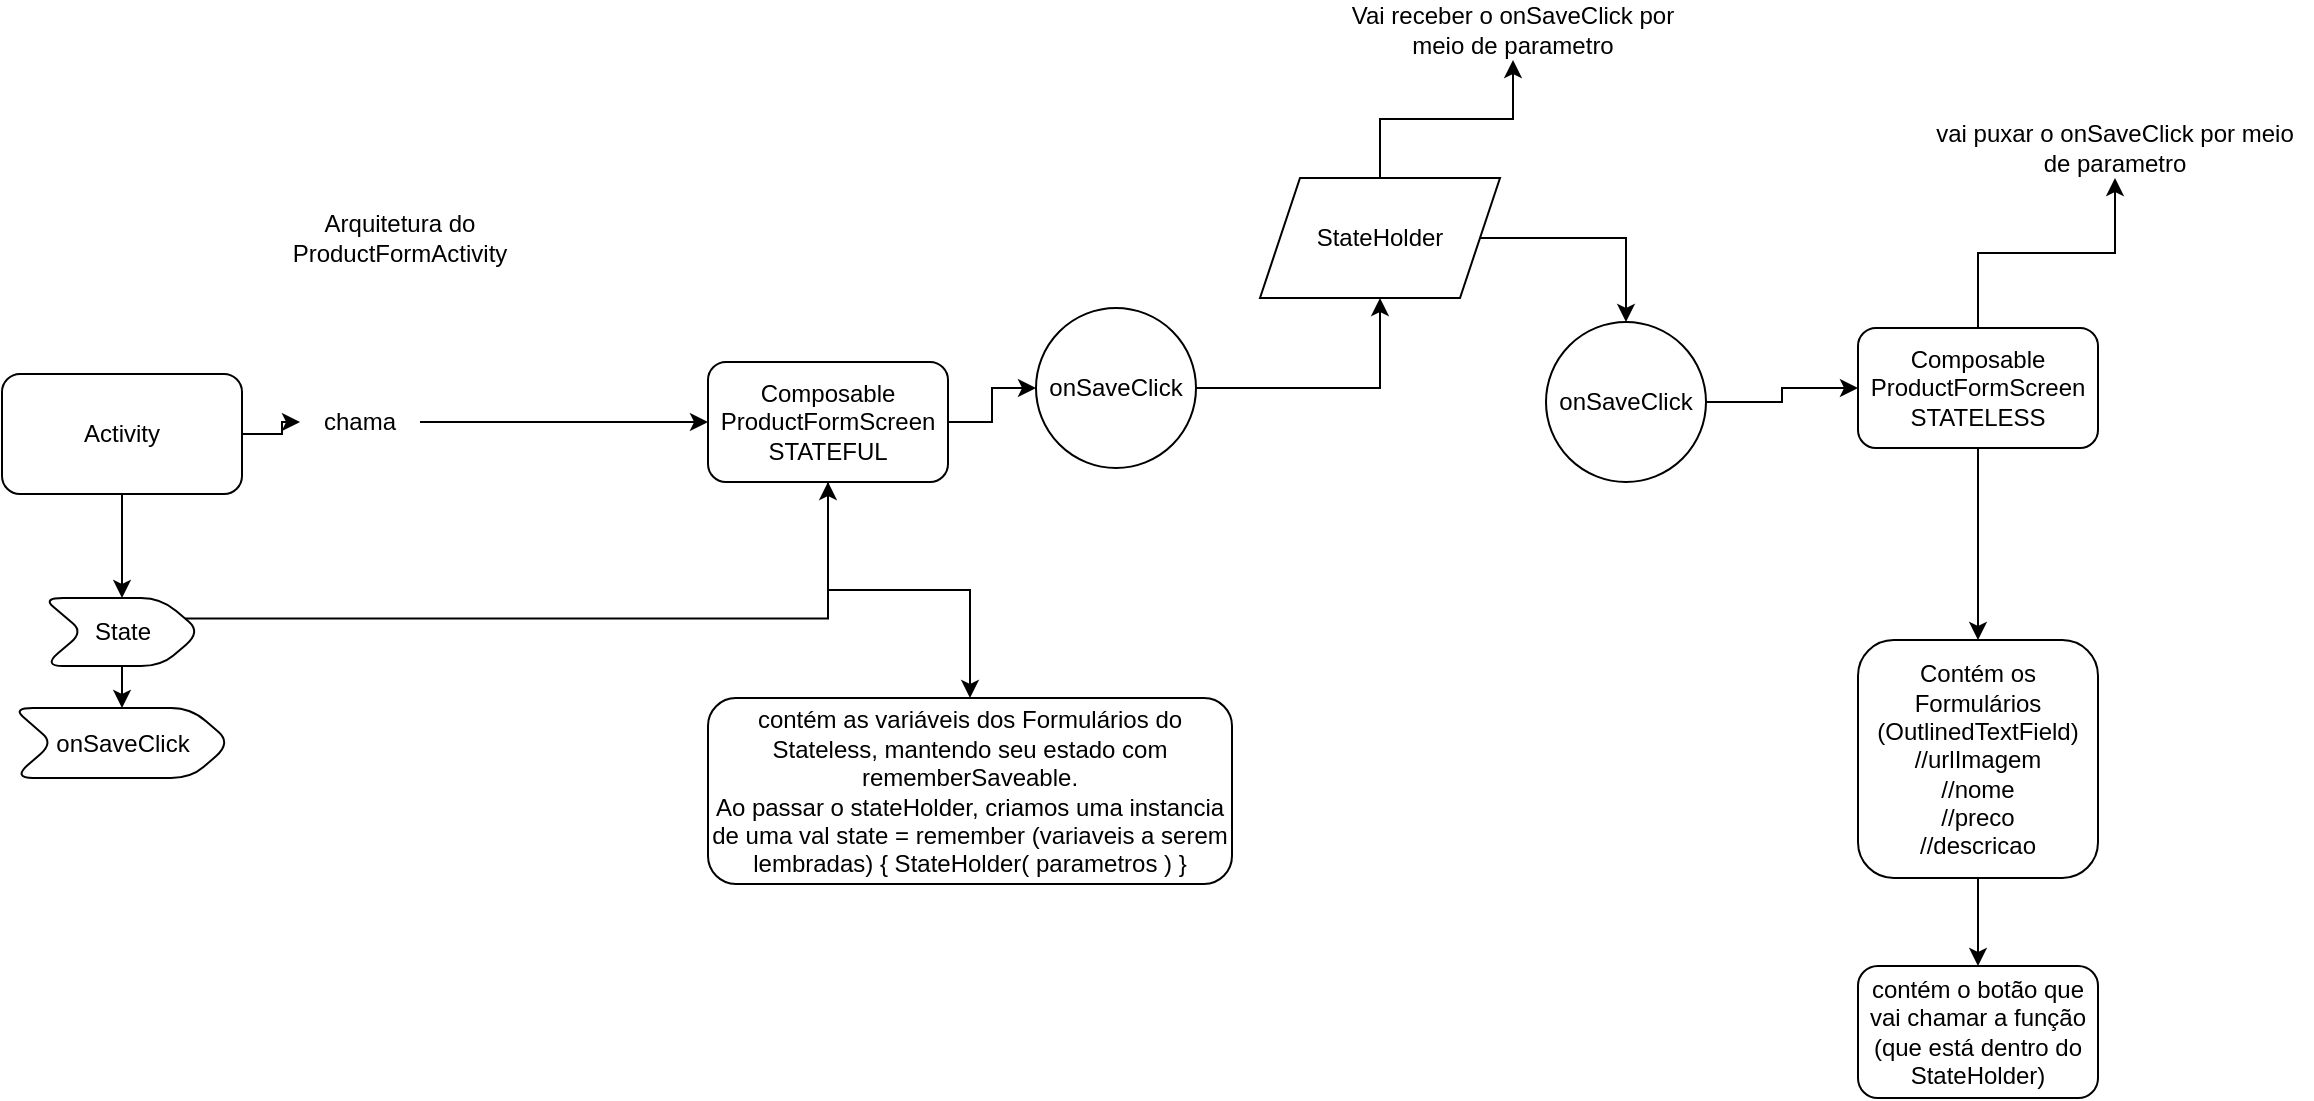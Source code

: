 <mxfile version="23.0.2" type="device">
  <diagram name="Página-1" id="dekZPhLnL6oZDKue51V0">
    <mxGraphModel dx="1479" dy="1230" grid="0" gridSize="10" guides="1" tooltips="1" connect="1" arrows="1" fold="1" page="0" pageScale="1" pageWidth="827" pageHeight="1169" math="0" shadow="0">
      <root>
        <mxCell id="0" />
        <mxCell id="1" parent="0" />
        <mxCell id="vy1c47OGrriA_-yr6L5l-4" style="edgeStyle=orthogonalEdgeStyle;rounded=0;orthogonalLoop=1;jettySize=auto;html=1;exitX=1;exitY=0.5;exitDx=0;exitDy=0;" edge="1" parent="1" source="vy1c47OGrriA_-yr6L5l-1" target="vy1c47OGrriA_-yr6L5l-3">
          <mxGeometry relative="1" as="geometry" />
        </mxCell>
        <mxCell id="vy1c47OGrriA_-yr6L5l-14" style="edgeStyle=orthogonalEdgeStyle;rounded=0;orthogonalLoop=1;jettySize=auto;html=1;exitX=0.5;exitY=1;exitDx=0;exitDy=0;entryX=0.5;entryY=0;entryDx=0;entryDy=0;" edge="1" parent="1" source="vy1c47OGrriA_-yr6L5l-1" target="vy1c47OGrriA_-yr6L5l-7">
          <mxGeometry relative="1" as="geometry" />
        </mxCell>
        <mxCell id="vy1c47OGrriA_-yr6L5l-1" value="Activity" style="rounded=1;whiteSpace=wrap;html=1;" vertex="1" parent="1">
          <mxGeometry x="-746" y="-312" width="120" height="60" as="geometry" />
        </mxCell>
        <mxCell id="vy1c47OGrriA_-yr6L5l-2" value="Arquitetura do ProductFormActivity" style="text;html=1;strokeColor=none;fillColor=none;align=center;verticalAlign=middle;whiteSpace=wrap;rounded=0;" vertex="1" parent="1">
          <mxGeometry x="-620" y="-395" width="146" height="30" as="geometry" />
        </mxCell>
        <mxCell id="vy1c47OGrriA_-yr6L5l-6" value="" style="edgeStyle=orthogonalEdgeStyle;rounded=0;orthogonalLoop=1;jettySize=auto;html=1;" edge="1" parent="1" source="vy1c47OGrriA_-yr6L5l-3" target="vy1c47OGrriA_-yr6L5l-5">
          <mxGeometry relative="1" as="geometry" />
        </mxCell>
        <mxCell id="vy1c47OGrriA_-yr6L5l-3" value="chama" style="text;html=1;strokeColor=none;fillColor=none;align=center;verticalAlign=middle;whiteSpace=wrap;rounded=0;" vertex="1" parent="1">
          <mxGeometry x="-597" y="-297" width="60" height="18" as="geometry" />
        </mxCell>
        <mxCell id="vy1c47OGrriA_-yr6L5l-17" value="" style="edgeStyle=orthogonalEdgeStyle;rounded=0;orthogonalLoop=1;jettySize=auto;html=1;" edge="1" parent="1" source="vy1c47OGrriA_-yr6L5l-5" target="vy1c47OGrriA_-yr6L5l-16">
          <mxGeometry relative="1" as="geometry" />
        </mxCell>
        <mxCell id="vy1c47OGrriA_-yr6L5l-25" style="edgeStyle=orthogonalEdgeStyle;rounded=0;orthogonalLoop=1;jettySize=auto;html=1;exitX=1;exitY=0.5;exitDx=0;exitDy=0;entryX=0;entryY=0.5;entryDx=0;entryDy=0;" edge="1" parent="1" source="vy1c47OGrriA_-yr6L5l-5" target="vy1c47OGrriA_-yr6L5l-24">
          <mxGeometry relative="1" as="geometry" />
        </mxCell>
        <mxCell id="vy1c47OGrriA_-yr6L5l-5" value="Composable ProductFormScreen&lt;br&gt;STATEFUL" style="whiteSpace=wrap;html=1;rounded=1;" vertex="1" parent="1">
          <mxGeometry x="-393" y="-318" width="120" height="60" as="geometry" />
        </mxCell>
        <mxCell id="vy1c47OGrriA_-yr6L5l-10" value="" style="edgeStyle=orthogonalEdgeStyle;rounded=0;orthogonalLoop=1;jettySize=auto;html=1;" edge="1" parent="1" source="vy1c47OGrriA_-yr6L5l-7" target="vy1c47OGrriA_-yr6L5l-9">
          <mxGeometry relative="1" as="geometry" />
        </mxCell>
        <mxCell id="vy1c47OGrriA_-yr6L5l-15" style="edgeStyle=orthogonalEdgeStyle;rounded=0;orthogonalLoop=1;jettySize=auto;html=1;exitX=1;exitY=0.25;exitDx=0;exitDy=0;" edge="1" parent="1" source="vy1c47OGrriA_-yr6L5l-7" target="vy1c47OGrriA_-yr6L5l-5">
          <mxGeometry relative="1" as="geometry" />
        </mxCell>
        <mxCell id="vy1c47OGrriA_-yr6L5l-7" value="State" style="shape=step;perimeter=stepPerimeter;whiteSpace=wrap;html=1;fixedSize=1;rounded=1;" vertex="1" parent="1">
          <mxGeometry x="-725.5" y="-200" width="79" height="34" as="geometry" />
        </mxCell>
        <mxCell id="vy1c47OGrriA_-yr6L5l-9" value="onSaveClick" style="shape=step;perimeter=stepPerimeter;whiteSpace=wrap;html=1;fixedSize=1;rounded=1;" vertex="1" parent="1">
          <mxGeometry x="-740.5" y="-145" width="109" height="35" as="geometry" />
        </mxCell>
        <mxCell id="vy1c47OGrriA_-yr6L5l-19" value="" style="edgeStyle=orthogonalEdgeStyle;rounded=0;orthogonalLoop=1;jettySize=auto;html=1;" edge="1" parent="1" source="vy1c47OGrriA_-yr6L5l-11" target="vy1c47OGrriA_-yr6L5l-18">
          <mxGeometry relative="1" as="geometry" />
        </mxCell>
        <mxCell id="vy1c47OGrriA_-yr6L5l-31" style="edgeStyle=orthogonalEdgeStyle;rounded=0;orthogonalLoop=1;jettySize=auto;html=1;exitX=0.5;exitY=0;exitDx=0;exitDy=0;entryX=0.5;entryY=1;entryDx=0;entryDy=0;" edge="1" parent="1" source="vy1c47OGrriA_-yr6L5l-11" target="vy1c47OGrriA_-yr6L5l-30">
          <mxGeometry relative="1" as="geometry" />
        </mxCell>
        <mxCell id="vy1c47OGrriA_-yr6L5l-11" value="Composable&lt;br&gt;ProductFormScreen&lt;br&gt;STATELESS" style="whiteSpace=wrap;html=1;rounded=1;" vertex="1" parent="1">
          <mxGeometry x="182" y="-335" width="120" height="60" as="geometry" />
        </mxCell>
        <mxCell id="vy1c47OGrriA_-yr6L5l-16" value="contém as variáveis dos Formulários do Stateless, mantendo seu estado com rememberSaveable.&lt;br&gt;Ao passar o stateHolder, criamos uma instancia de uma val state = remember (variaveis a serem lembradas) { StateHolder( parametros ) }" style="whiteSpace=wrap;html=1;rounded=1;" vertex="1" parent="1">
          <mxGeometry x="-393" y="-150" width="262" height="93" as="geometry" />
        </mxCell>
        <mxCell id="vy1c47OGrriA_-yr6L5l-33" value="" style="edgeStyle=orthogonalEdgeStyle;rounded=0;orthogonalLoop=1;jettySize=auto;html=1;" edge="1" parent="1" source="vy1c47OGrriA_-yr6L5l-18" target="vy1c47OGrriA_-yr6L5l-32">
          <mxGeometry relative="1" as="geometry" />
        </mxCell>
        <mxCell id="vy1c47OGrriA_-yr6L5l-18" value="Contém os Formulários (OutlinedTextField)&lt;br&gt;//urlImagem&lt;br&gt;//nome&lt;br&gt;//preco&lt;br&gt;//descricao" style="whiteSpace=wrap;html=1;rounded=1;" vertex="1" parent="1">
          <mxGeometry x="182" y="-179" width="120" height="119" as="geometry" />
        </mxCell>
        <mxCell id="vy1c47OGrriA_-yr6L5l-23" value="" style="edgeStyle=orthogonalEdgeStyle;rounded=0;orthogonalLoop=1;jettySize=auto;html=1;" edge="1" parent="1" source="vy1c47OGrriA_-yr6L5l-21" target="vy1c47OGrriA_-yr6L5l-22">
          <mxGeometry relative="1" as="geometry" />
        </mxCell>
        <mxCell id="vy1c47OGrriA_-yr6L5l-29" style="edgeStyle=orthogonalEdgeStyle;rounded=0;orthogonalLoop=1;jettySize=auto;html=1;exitX=0.5;exitY=0;exitDx=0;exitDy=0;" edge="1" parent="1" source="vy1c47OGrriA_-yr6L5l-21" target="vy1c47OGrriA_-yr6L5l-28">
          <mxGeometry relative="1" as="geometry" />
        </mxCell>
        <mxCell id="vy1c47OGrriA_-yr6L5l-21" value="StateHolder" style="shape=parallelogram;perimeter=parallelogramPerimeter;whiteSpace=wrap;html=1;fixedSize=1;" vertex="1" parent="1">
          <mxGeometry x="-117" y="-410" width="120" height="60" as="geometry" />
        </mxCell>
        <mxCell id="vy1c47OGrriA_-yr6L5l-27" style="edgeStyle=orthogonalEdgeStyle;rounded=0;orthogonalLoop=1;jettySize=auto;html=1;exitX=1;exitY=0.5;exitDx=0;exitDy=0;entryX=0;entryY=0.5;entryDx=0;entryDy=0;" edge="1" parent="1" source="vy1c47OGrriA_-yr6L5l-22" target="vy1c47OGrriA_-yr6L5l-11">
          <mxGeometry relative="1" as="geometry" />
        </mxCell>
        <mxCell id="vy1c47OGrriA_-yr6L5l-22" value="onSaveClick" style="ellipse;whiteSpace=wrap;html=1;" vertex="1" parent="1">
          <mxGeometry x="26" y="-338" width="80" height="80" as="geometry" />
        </mxCell>
        <mxCell id="vy1c47OGrriA_-yr6L5l-26" style="edgeStyle=orthogonalEdgeStyle;rounded=0;orthogonalLoop=1;jettySize=auto;html=1;exitX=1;exitY=0.5;exitDx=0;exitDy=0;" edge="1" parent="1" source="vy1c47OGrriA_-yr6L5l-24" target="vy1c47OGrriA_-yr6L5l-21">
          <mxGeometry relative="1" as="geometry" />
        </mxCell>
        <mxCell id="vy1c47OGrriA_-yr6L5l-24" value="onSaveClick" style="ellipse;whiteSpace=wrap;html=1;aspect=fixed;" vertex="1" parent="1">
          <mxGeometry x="-229" y="-345" width="80" height="80" as="geometry" />
        </mxCell>
        <mxCell id="vy1c47OGrriA_-yr6L5l-28" value="Vai receber o onSaveClick por meio de parametro" style="text;html=1;strokeColor=none;fillColor=none;align=center;verticalAlign=middle;whiteSpace=wrap;rounded=0;" vertex="1" parent="1">
          <mxGeometry x="-84" y="-499" width="187" height="30" as="geometry" />
        </mxCell>
        <mxCell id="vy1c47OGrriA_-yr6L5l-30" value="vai puxar o onSaveClick por meio de parametro" style="text;html=1;strokeColor=none;fillColor=none;align=center;verticalAlign=middle;whiteSpace=wrap;rounded=0;" vertex="1" parent="1">
          <mxGeometry x="212" y="-440" width="197" height="30" as="geometry" />
        </mxCell>
        <mxCell id="vy1c47OGrriA_-yr6L5l-32" value="contém o botão que vai chamar a função (que está dentro do StateHolder)" style="whiteSpace=wrap;html=1;rounded=1;" vertex="1" parent="1">
          <mxGeometry x="182" y="-16" width="120" height="66" as="geometry" />
        </mxCell>
      </root>
    </mxGraphModel>
  </diagram>
</mxfile>
